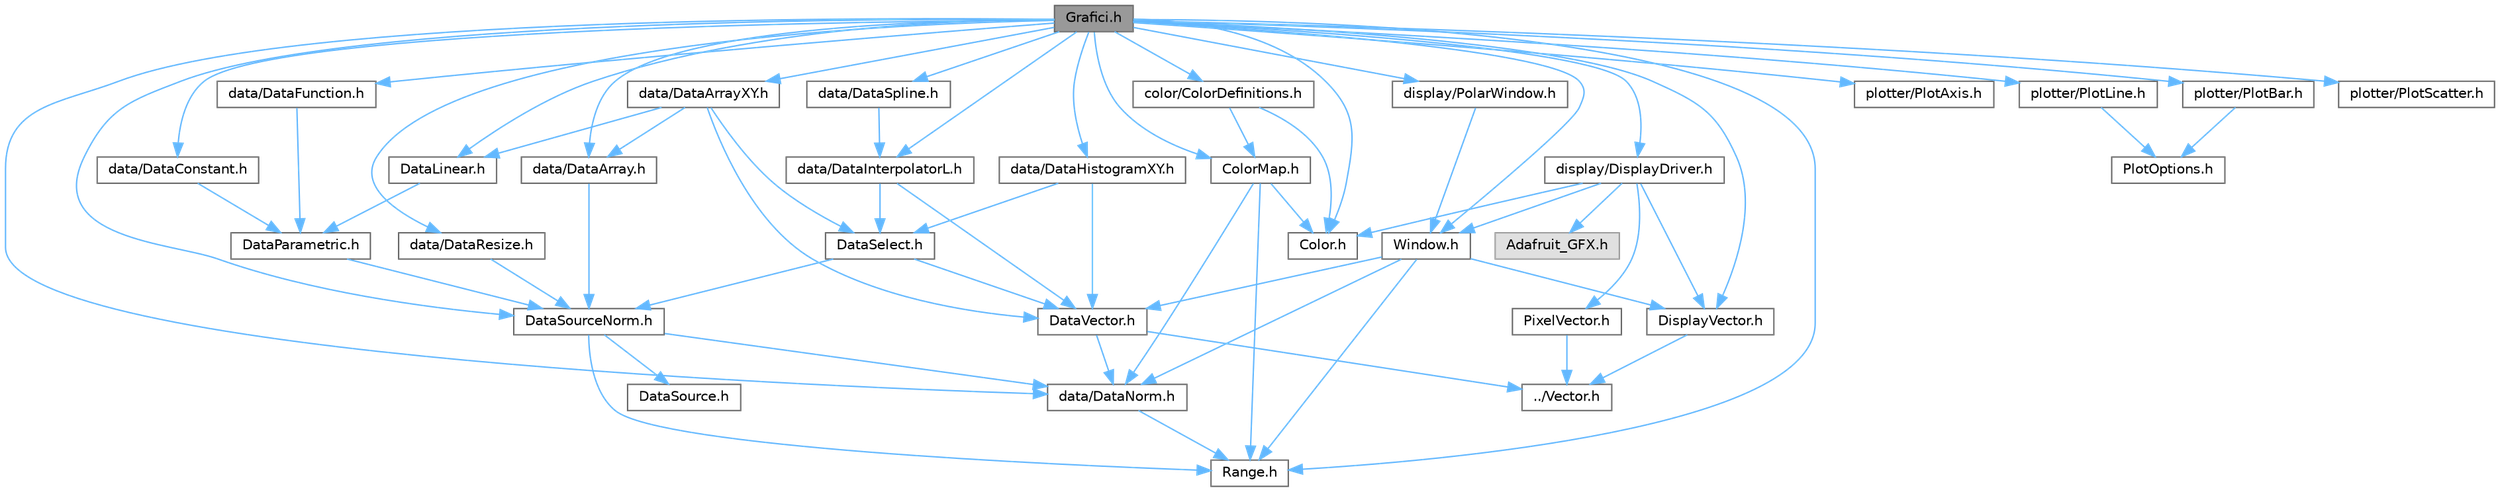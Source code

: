 digraph "Grafici.h"
{
 // LATEX_PDF_SIZE
  bgcolor="transparent";
  edge [fontname=Helvetica,fontsize=10,labelfontname=Helvetica,labelfontsize=10];
  node [fontname=Helvetica,fontsize=10,shape=box,height=0.2,width=0.4];
  Node1 [label="Grafici.h",height=0.2,width=0.4,color="gray40", fillcolor="grey60", style="filled", fontcolor="black",tooltip=" "];
  Node1 -> Node2 [color="steelblue1",style="solid"];
  Node2 [label="Range.h",height=0.2,width=0.4,color="grey40", fillcolor="white", style="filled",URL="$_range_8h.html",tooltip=" "];
  Node1 -> Node3 [color="steelblue1",style="solid"];
  Node3 [label="data/DataNorm.h",height=0.2,width=0.4,color="grey40", fillcolor="white", style="filled",URL="$_data_norm_8h.html",tooltip=" "];
  Node3 -> Node2 [color="steelblue1",style="solid"];
  Node1 -> Node4 [color="steelblue1",style="solid"];
  Node4 [label="data/DataArray.h",height=0.2,width=0.4,color="grey40", fillcolor="white", style="filled",URL="$_data_array_8h.html",tooltip=" "];
  Node4 -> Node5 [color="steelblue1",style="solid"];
  Node5 [label="DataSourceNorm.h",height=0.2,width=0.4,color="grey40", fillcolor="white", style="filled",URL="$_data_source_norm_8h.html",tooltip=" "];
  Node5 -> Node2 [color="steelblue1",style="solid"];
  Node5 -> Node3 [color="steelblue1",style="solid"];
  Node5 -> Node6 [color="steelblue1",style="solid"];
  Node6 [label="DataSource.h",height=0.2,width=0.4,color="grey40", fillcolor="white", style="filled",URL="$_data_source_8h.html",tooltip=" "];
  Node1 -> Node7 [color="steelblue1",style="solid"];
  Node7 [label="data/DataArrayXY.h",height=0.2,width=0.4,color="grey40", fillcolor="white", style="filled",URL="$_data_array_x_y_8h.html",tooltip=" "];
  Node7 -> Node4 [color="steelblue1",style="solid"];
  Node7 -> Node8 [color="steelblue1",style="solid"];
  Node8 [label="DataLinear.h",height=0.2,width=0.4,color="grey40", fillcolor="white", style="filled",URL="$_data_linear_8h.html",tooltip=" "];
  Node8 -> Node9 [color="steelblue1",style="solid"];
  Node9 [label="DataParametric.h",height=0.2,width=0.4,color="grey40", fillcolor="white", style="filled",URL="$_data_parametric_8h.html",tooltip=" "];
  Node9 -> Node5 [color="steelblue1",style="solid"];
  Node7 -> Node10 [color="steelblue1",style="solid"];
  Node10 [label="DataSelect.h",height=0.2,width=0.4,color="grey40", fillcolor="white", style="filled",URL="$_data_select_8h.html",tooltip=" "];
  Node10 -> Node5 [color="steelblue1",style="solid"];
  Node10 -> Node11 [color="steelblue1",style="solid"];
  Node11 [label="DataVector.h",height=0.2,width=0.4,color="grey40", fillcolor="white", style="filled",URL="$_data_vector_8h.html",tooltip=" "];
  Node11 -> Node12 [color="steelblue1",style="solid"];
  Node12 [label="../Vector.h",height=0.2,width=0.4,color="grey40", fillcolor="white", style="filled",URL="$_vector_8h.html",tooltip=" "];
  Node11 -> Node3 [color="steelblue1",style="solid"];
  Node7 -> Node11 [color="steelblue1",style="solid"];
  Node1 -> Node13 [color="steelblue1",style="solid"];
  Node13 [label="data/DataConstant.h",height=0.2,width=0.4,color="grey40", fillcolor="white", style="filled",URL="$_data_constant_8h.html",tooltip=" "];
  Node13 -> Node9 [color="steelblue1",style="solid"];
  Node1 -> Node14 [color="steelblue1",style="solid"];
  Node14 [label="data/DataFunction.h",height=0.2,width=0.4,color="grey40", fillcolor="white", style="filled",URL="$_data_function_8h.html",tooltip=" "];
  Node14 -> Node9 [color="steelblue1",style="solid"];
  Node1 -> Node15 [color="steelblue1",style="solid"];
  Node15 [label="data/DataHistogramXY.h",height=0.2,width=0.4,color="grey40", fillcolor="white", style="filled",URL="$_data_histogram_x_y_8h.html",tooltip=" "];
  Node15 -> Node10 [color="steelblue1",style="solid"];
  Node15 -> Node11 [color="steelblue1",style="solid"];
  Node1 -> Node16 [color="steelblue1",style="solid"];
  Node16 [label="data/DataInterpolatorL.h",height=0.2,width=0.4,color="grey40", fillcolor="white", style="filled",URL="$_data_interpolator_l_8h.html",tooltip=" "];
  Node16 -> Node10 [color="steelblue1",style="solid"];
  Node16 -> Node11 [color="steelblue1",style="solid"];
  Node1 -> Node8 [color="steelblue1",style="solid"];
  Node1 -> Node17 [color="steelblue1",style="solid"];
  Node17 [label="data/DataResize.h",height=0.2,width=0.4,color="grey40", fillcolor="white", style="filled",URL="$_data_resize_8h.html",tooltip=" "];
  Node17 -> Node5 [color="steelblue1",style="solid"];
  Node1 -> Node5 [color="steelblue1",style="solid"];
  Node1 -> Node18 [color="steelblue1",style="solid"];
  Node18 [label="data/DataSpline.h",height=0.2,width=0.4,color="grey40", fillcolor="white", style="filled",URL="$_data_spline_8h.html",tooltip=" "];
  Node18 -> Node16 [color="steelblue1",style="solid"];
  Node1 -> Node19 [color="steelblue1",style="solid"];
  Node19 [label="color/ColorDefinitions.h",height=0.2,width=0.4,color="grey40", fillcolor="white", style="filled",URL="$_color_definitions_8h.html",tooltip=" "];
  Node19 -> Node20 [color="steelblue1",style="solid"];
  Node20 [label="ColorMap.h",height=0.2,width=0.4,color="grey40", fillcolor="white", style="filled",URL="$_color_map_8h.html",tooltip=" "];
  Node20 -> Node2 [color="steelblue1",style="solid"];
  Node20 -> Node3 [color="steelblue1",style="solid"];
  Node20 -> Node21 [color="steelblue1",style="solid"];
  Node21 [label="Color.h",height=0.2,width=0.4,color="grey40", fillcolor="white", style="filled",URL="$_color_8h.html",tooltip=" "];
  Node19 -> Node21 [color="steelblue1",style="solid"];
  Node1 -> Node20 [color="steelblue1",style="solid"];
  Node1 -> Node21 [color="steelblue1",style="solid"];
  Node1 -> Node22 [color="steelblue1",style="solid"];
  Node22 [label="display/DisplayDriver.h",height=0.2,width=0.4,color="grey40", fillcolor="white", style="filled",URL="$_display_driver_8h.html",tooltip=" "];
  Node22 -> Node21 [color="steelblue1",style="solid"];
  Node22 -> Node23 [color="steelblue1",style="solid"];
  Node23 [label="Adafruit_GFX.h",height=0.2,width=0.4,color="grey60", fillcolor="#E0E0E0", style="filled",tooltip=" "];
  Node22 -> Node24 [color="steelblue1",style="solid"];
  Node24 [label="DisplayVector.h",height=0.2,width=0.4,color="grey40", fillcolor="white", style="filled",URL="$_display_vector_8h.html",tooltip=" "];
  Node24 -> Node12 [color="steelblue1",style="solid"];
  Node22 -> Node25 [color="steelblue1",style="solid"];
  Node25 [label="PixelVector.h",height=0.2,width=0.4,color="grey40", fillcolor="white", style="filled",URL="$_pixel_vector_8h.html",tooltip=" "];
  Node25 -> Node12 [color="steelblue1",style="solid"];
  Node22 -> Node26 [color="steelblue1",style="solid"];
  Node26 [label="Window.h",height=0.2,width=0.4,color="grey40", fillcolor="white", style="filled",URL="$_window_8h.html",tooltip=" "];
  Node26 -> Node2 [color="steelblue1",style="solid"];
  Node26 -> Node3 [color="steelblue1",style="solid"];
  Node26 -> Node11 [color="steelblue1",style="solid"];
  Node26 -> Node24 [color="steelblue1",style="solid"];
  Node1 -> Node24 [color="steelblue1",style="solid"];
  Node1 -> Node27 [color="steelblue1",style="solid"];
  Node27 [label="display/PolarWindow.h",height=0.2,width=0.4,color="grey40", fillcolor="white", style="filled",URL="$_polar_window_8h.html",tooltip=" "];
  Node27 -> Node26 [color="steelblue1",style="solid"];
  Node1 -> Node26 [color="steelblue1",style="solid"];
  Node1 -> Node28 [color="steelblue1",style="solid"];
  Node28 [label="plotter/PlotAxis.h",height=0.2,width=0.4,color="grey40", fillcolor="white", style="filled",URL="$_plot_axis_8h.html",tooltip=" "];
  Node1 -> Node29 [color="steelblue1",style="solid"];
  Node29 [label="plotter/PlotBar.h",height=0.2,width=0.4,color="grey40", fillcolor="white", style="filled",URL="$_plot_bar_8h.html",tooltip=" "];
  Node29 -> Node30 [color="steelblue1",style="solid"];
  Node30 [label="PlotOptions.h",height=0.2,width=0.4,color="grey40", fillcolor="white", style="filled",URL="$_plot_options_8h.html",tooltip=" "];
  Node1 -> Node31 [color="steelblue1",style="solid"];
  Node31 [label="plotter/PlotLine.h",height=0.2,width=0.4,color="grey40", fillcolor="white", style="filled",URL="$_plot_line_8h.html",tooltip=" "];
  Node31 -> Node30 [color="steelblue1",style="solid"];
  Node1 -> Node32 [color="steelblue1",style="solid"];
  Node32 [label="plotter/PlotScatter.h",height=0.2,width=0.4,color="grey40", fillcolor="white", style="filled",URL="$_plot_scatter_8h.html",tooltip=" "];
}
